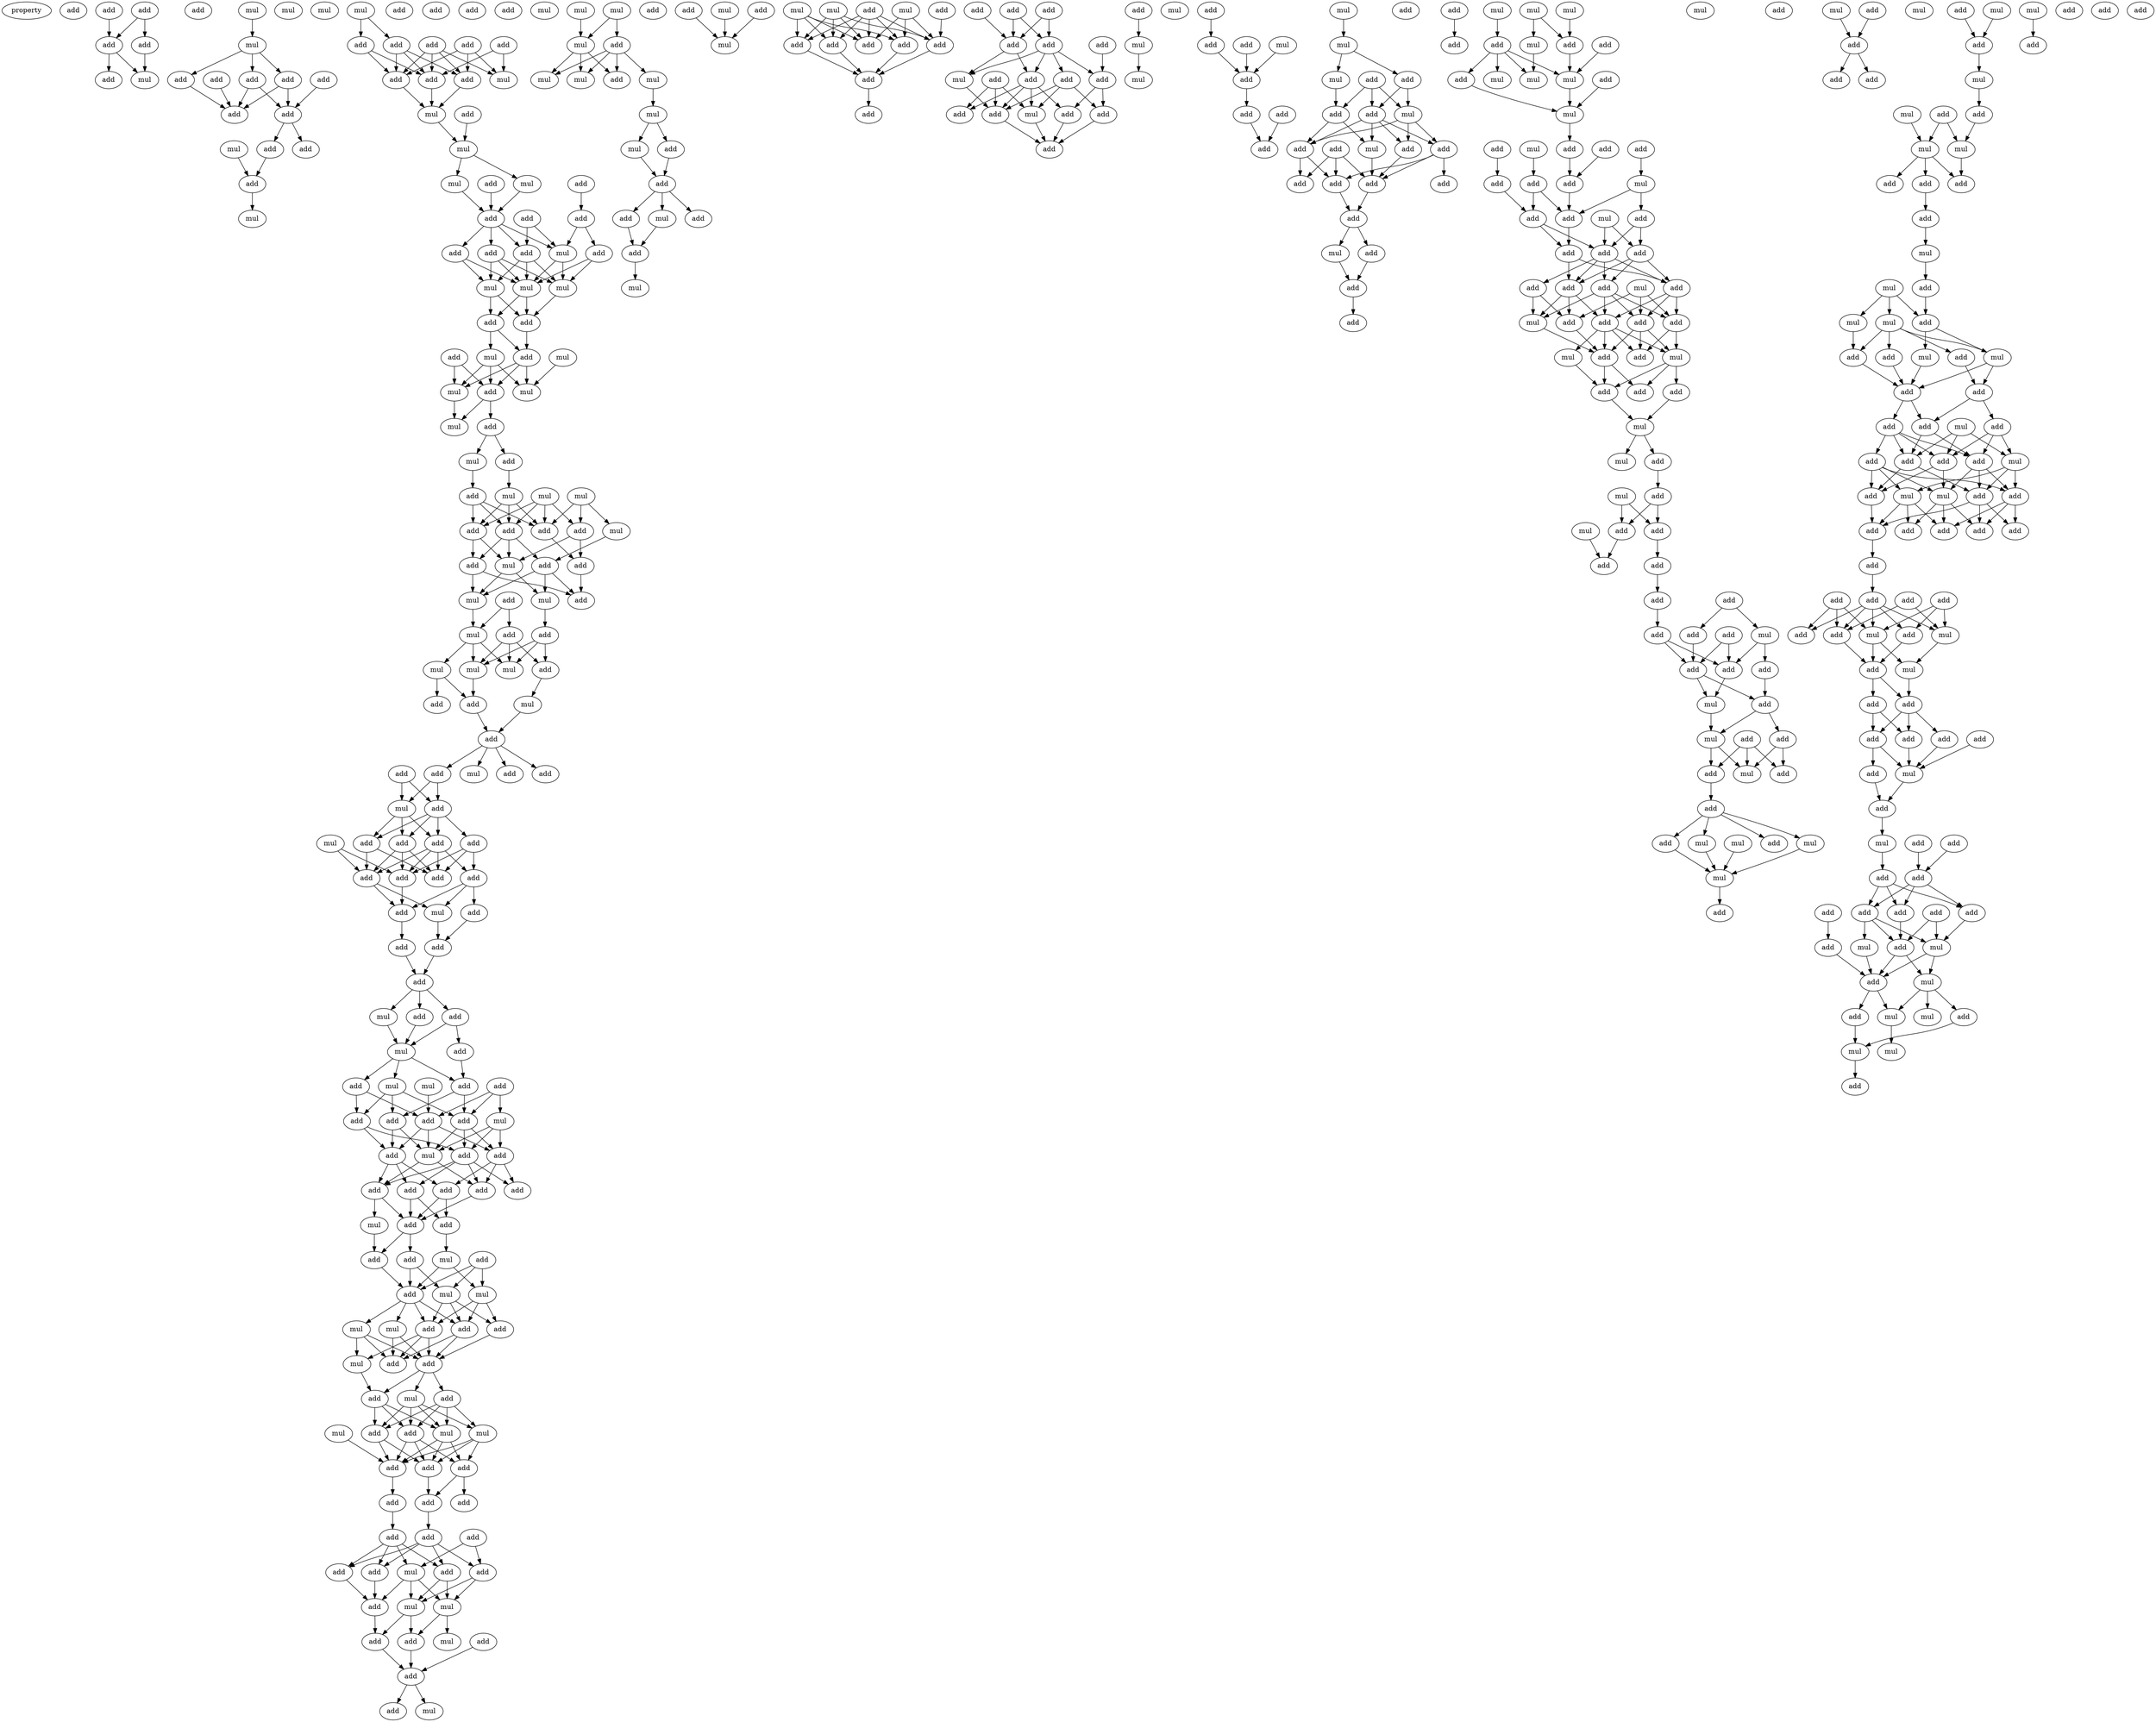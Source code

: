 digraph {
    node [fontcolor=black]
    property [mul=2,lf=1.9]
    0 [ label = add ];
    1 [ label = add ];
    2 [ label = add ];
    3 [ label = add ];
    4 [ label = add ];
    5 [ label = add ];
    6 [ label = mul ];
    7 [ label = add ];
    8 [ label = mul ];
    9 [ label = mul ];
    10 [ label = add ];
    11 [ label = add ];
    12 [ label = add ];
    13 [ label = add ];
    14 [ label = add ];
    15 [ label = add ];
    16 [ label = add ];
    17 [ label = mul ];
    18 [ label = mul ];
    19 [ label = add ];
    20 [ label = add ];
    21 [ label = add ];
    22 [ label = mul ];
    23 [ label = mul ];
    24 [ label = mul ];
    25 [ label = add ];
    26 [ label = add ];
    27 [ label = add ];
    28 [ label = add ];
    29 [ label = add ];
    30 [ label = add ];
    31 [ label = mul ];
    32 [ label = add ];
    33 [ label = add ];
    34 [ label = mul ];
    35 [ label = add ];
    36 [ label = mul ];
    37 [ label = add ];
    38 [ label = mul ];
    39 [ label = mul ];
    40 [ label = add ];
    41 [ label = add ];
    42 [ label = add ];
    43 [ label = add ];
    44 [ label = add ];
    45 [ label = add ];
    46 [ label = mul ];
    47 [ label = add ];
    48 [ label = add ];
    49 [ label = mul ];
    50 [ label = mul ];
    51 [ label = mul ];
    52 [ label = add ];
    53 [ label = add ];
    54 [ label = add ];
    55 [ label = mul ];
    56 [ label = mul ];
    57 [ label = add ];
    58 [ label = mul ];
    59 [ label = add ];
    60 [ label = mul ];
    61 [ label = mul ];
    62 [ label = add ];
    63 [ label = mul ];
    64 [ label = add ];
    65 [ label = mul ];
    66 [ label = add ];
    67 [ label = mul ];
    68 [ label = mul ];
    69 [ label = add ];
    70 [ label = add ];
    71 [ label = add ];
    72 [ label = add ];
    73 [ label = mul ];
    74 [ label = add ];
    75 [ label = add ];
    76 [ label = add ];
    77 [ label = mul ];
    78 [ label = mul ];
    79 [ label = add ];
    80 [ label = mul ];
    81 [ label = add ];
    82 [ label = add ];
    83 [ label = add ];
    84 [ label = mul ];
    85 [ label = add ];
    86 [ label = mul ];
    87 [ label = mul ];
    88 [ label = mul ];
    89 [ label = mul ];
    90 [ label = add ];
    91 [ label = add ];
    92 [ label = add ];
    93 [ label = add ];
    94 [ label = add ];
    95 [ label = add ];
    96 [ label = add ];
    97 [ label = mul ];
    98 [ label = mul ];
    99 [ label = add ];
    100 [ label = add ];
    101 [ label = add ];
    102 [ label = mul ];
    103 [ label = add ];
    104 [ label = add ];
    105 [ label = add ];
    106 [ label = add ];
    107 [ label = add ];
    108 [ label = add ];
    109 [ label = add ];
    110 [ label = add ];
    111 [ label = add ];
    112 [ label = mul ];
    113 [ label = add ];
    114 [ label = add ];
    115 [ label = add ];
    116 [ label = add ];
    117 [ label = mul ];
    118 [ label = add ];
    119 [ label = add ];
    120 [ label = mul ];
    121 [ label = add ];
    122 [ label = mul ];
    123 [ label = add ];
    124 [ label = mul ];
    125 [ label = add ];
    126 [ label = add ];
    127 [ label = add ];
    128 [ label = mul ];
    129 [ label = add ];
    130 [ label = add ];
    131 [ label = add ];
    132 [ label = add ];
    133 [ label = add ];
    134 [ label = mul ];
    135 [ label = add ];
    136 [ label = add ];
    137 [ label = add ];
    138 [ label = add ];
    139 [ label = add ];
    140 [ label = add ];
    141 [ label = add ];
    142 [ label = mul ];
    143 [ label = add ];
    144 [ label = mul ];
    145 [ label = add ];
    146 [ label = add ];
    147 [ label = add ];
    148 [ label = mul ];
    149 [ label = mul ];
    150 [ label = add ];
    151 [ label = add ];
    152 [ label = mul ];
    153 [ label = mul ];
    154 [ label = add ];
    155 [ label = add ];
    156 [ label = add ];
    157 [ label = add ];
    158 [ label = mul ];
    159 [ label = add ];
    160 [ label = add ];
    161 [ label = mul ];
    162 [ label = add ];
    163 [ label = mul ];
    164 [ label = mul ];
    165 [ label = mul ];
    166 [ label = add ];
    167 [ label = add ];
    168 [ label = add ];
    169 [ label = add ];
    170 [ label = add ];
    171 [ label = add ];
    172 [ label = add ];
    173 [ label = add ];
    174 [ label = add ];
    175 [ label = add ];
    176 [ label = add ];
    177 [ label = add ];
    178 [ label = mul ];
    179 [ label = add ];
    180 [ label = add ];
    181 [ label = add ];
    182 [ label = mul ];
    183 [ label = mul ];
    184 [ label = add ];
    185 [ label = add ];
    186 [ label = mul ];
    187 [ label = add ];
    188 [ label = add ];
    189 [ label = add ];
    190 [ label = add ];
    191 [ label = add ];
    192 [ label = mul ];
    193 [ label = mul ];
    194 [ label = mul ];
    195 [ label = mul ];
    196 [ label = mul ];
    197 [ label = add ];
    198 [ label = mul ];
    199 [ label = mul ];
    200 [ label = add ];
    201 [ label = mul ];
    202 [ label = mul ];
    203 [ label = mul ];
    204 [ label = add ];
    205 [ label = add ];
    206 [ label = mul ];
    207 [ label = add ];
    208 [ label = add ];
    209 [ label = add ];
    210 [ label = add ];
    211 [ label = mul ];
    212 [ label = add ];
    213 [ label = mul ];
    214 [ label = add ];
    215 [ label = mul ];
    216 [ label = add ];
    217 [ label = add ];
    218 [ label = mul ];
    219 [ label = mul ];
    220 [ label = mul ];
    221 [ label = add ];
    222 [ label = add ];
    223 [ label = add ];
    224 [ label = add ];
    225 [ label = add ];
    226 [ label = add ];
    227 [ label = add ];
    228 [ label = add ];
    229 [ label = add ];
    230 [ label = add ];
    231 [ label = add ];
    232 [ label = add ];
    233 [ label = add ];
    234 [ label = add ];
    235 [ label = add ];
    236 [ label = add ];
    237 [ label = mul ];
    238 [ label = add ];
    239 [ label = add ];
    240 [ label = add ];
    241 [ label = add ];
    242 [ label = add ];
    243 [ label = mul ];
    244 [ label = add ];
    245 [ label = add ];
    246 [ label = mul ];
    247 [ label = add ];
    248 [ label = mul ];
    249 [ label = add ];
    250 [ label = mul ];
    251 [ label = add ];
    252 [ label = mul ];
    253 [ label = add ];
    254 [ label = add ];
    255 [ label = add ];
    256 [ label = mul ];
    257 [ label = add ];
    258 [ label = add ];
    259 [ label = mul ];
    260 [ label = add ];
    261 [ label = add ];
    262 [ label = mul ];
    263 [ label = add ];
    264 [ label = add ];
    265 [ label = mul ];
    266 [ label = add ];
    267 [ label = mul ];
    268 [ label = add ];
    269 [ label = add ];
    270 [ label = add ];
    271 [ label = add ];
    272 [ label = add ];
    273 [ label = add ];
    274 [ label = add ];
    275 [ label = add ];
    276 [ label = mul ];
    277 [ label = add ];
    278 [ label = add ];
    279 [ label = add ];
    280 [ label = add ];
    281 [ label = add ];
    282 [ label = mul ];
    283 [ label = mul ];
    284 [ label = mul ];
    285 [ label = mul ];
    286 [ label = add ];
    287 [ label = add ];
    288 [ label = add ];
    289 [ label = mul ];
    290 [ label = mul ];
    291 [ label = mul ];
    292 [ label = add ];
    293 [ label = mul ];
    294 [ label = add ];
    295 [ label = mul ];
    296 [ label = mul ];
    297 [ label = add ];
    298 [ label = add ];
    299 [ label = add ];
    300 [ label = add ];
    301 [ label = add ];
    302 [ label = add ];
    303 [ label = add ];
    304 [ label = mul ];
    305 [ label = add ];
    306 [ label = add ];
    307 [ label = mul ];
    308 [ label = add ];
    309 [ label = add ];
    310 [ label = add ];
    311 [ label = add ];
    312 [ label = add ];
    313 [ label = add ];
    314 [ label = add ];
    315 [ label = add ];
    316 [ label = mul ];
    317 [ label = mul ];
    318 [ label = add ];
    319 [ label = add ];
    320 [ label = add ];
    321 [ label = add ];
    322 [ label = mul ];
    323 [ label = add ];
    324 [ label = add ];
    325 [ label = mul ];
    326 [ label = add ];
    327 [ label = add ];
    328 [ label = add ];
    329 [ label = mul ];
    330 [ label = add ];
    331 [ label = mul ];
    332 [ label = add ];
    333 [ label = mul ];
    334 [ label = add ];
    335 [ label = add ];
    336 [ label = add ];
    337 [ label = mul ];
    338 [ label = add ];
    339 [ label = add ];
    340 [ label = add ];
    341 [ label = add ];
    342 [ label = add ];
    343 [ label = add ];
    344 [ label = mul ];
    345 [ label = add ];
    346 [ label = add ];
    347 [ label = add ];
    348 [ label = add ];
    349 [ label = mul ];
    350 [ label = add ];
    351 [ label = mul ];
    352 [ label = add ];
    353 [ label = add ];
    354 [ label = add ];
    355 [ label = mul ];
    356 [ label = add ];
    357 [ label = add ];
    358 [ label = mul ];
    359 [ label = mul ];
    360 [ label = add ];
    361 [ label = add ];
    362 [ label = mul ];
    363 [ label = mul ];
    364 [ label = add ];
    365 [ label = mul ];
    366 [ label = add ];
    367 [ label = mul ];
    368 [ label = add ];
    369 [ label = add ];
    370 [ label = add ];
    371 [ label = mul ];
    372 [ label = add ];
    373 [ label = add ];
    374 [ label = mul ];
    375 [ label = mul ];
    376 [ label = add ];
    377 [ label = add ];
    378 [ label = mul ];
    379 [ label = mul ];
    380 [ label = add ];
    381 [ label = add ];
    382 [ label = add ];
    383 [ label = mul ];
    384 [ label = add ];
    385 [ label = mul ];
    386 [ label = add ];
    387 [ label = add ];
    388 [ label = mul ];
    389 [ label = add ];
    390 [ label = add ];
    391 [ label = mul ];
    392 [ label = mul ];
    393 [ label = mul ];
    394 [ label = add ];
    395 [ label = mul ];
    396 [ label = add ];
    397 [ label = add ];
    398 [ label = add ];
    399 [ label = add ];
    400 [ label = add ];
    401 [ label = add ];
    402 [ label = add ];
    403 [ label = add ];
    404 [ label = mul ];
    405 [ label = add ];
    406 [ label = add ];
    407 [ label = mul ];
    408 [ label = add ];
    409 [ label = add ];
    410 [ label = mul ];
    411 [ label = add ];
    412 [ label = add ];
    413 [ label = add ];
    414 [ label = mul ];
    415 [ label = add ];
    416 [ label = add ];
    417 [ label = add ];
    418 [ label = add ];
    419 [ label = add ];
    420 [ label = add ];
    421 [ label = add ];
    422 [ label = add ];
    423 [ label = add ];
    424 [ label = add ];
    425 [ label = add ];
    426 [ label = mul ];
    427 [ label = add ];
    428 [ label = mul ];
    429 [ label = add ];
    430 [ label = add ];
    431 [ label = mul ];
    432 [ label = add ];
    433 [ label = add ];
    434 [ label = add ];
    435 [ label = add ];
    436 [ label = add ];
    437 [ label = add ];
    438 [ label = mul ];
    439 [ label = add ];
    440 [ label = add ];
    441 [ label = add ];
    442 [ label = mul ];
    443 [ label = add ];
    444 [ label = add ];
    445 [ label = add ];
    446 [ label = add ];
    447 [ label = add ];
    448 [ label = add ];
    449 [ label = add ];
    450 [ label = add ];
    451 [ label = mul ];
    452 [ label = add ];
    453 [ label = mul ];
    454 [ label = add ];
    455 [ label = mul ];
    456 [ label = add ];
    457 [ label = add ];
    458 [ label = mul ];
    459 [ label = add ];
    460 [ label = mul ];
    461 [ label = mul ];
    462 [ label = mul ];
    463 [ label = add ];
    464 [ label = add ];
    1 -> 4 [ name = 0 ];
    1 -> 5 [ name = 1 ];
    3 -> 4 [ name = 2 ];
    4 -> 6 [ name = 3 ];
    4 -> 7 [ name = 4 ];
    5 -> 6 [ name = 5 ];
    8 -> 9 [ name = 6 ];
    9 -> 10 [ name = 7 ];
    9 -> 11 [ name = 8 ];
    9 -> 14 [ name = 9 ];
    10 -> 16 [ name = 10 ];
    11 -> 15 [ name = 11 ];
    11 -> 16 [ name = 12 ];
    12 -> 15 [ name = 13 ];
    13 -> 16 [ name = 14 ];
    14 -> 15 [ name = 15 ];
    14 -> 16 [ name = 16 ];
    15 -> 19 [ name = 17 ];
    15 -> 20 [ name = 18 ];
    17 -> 21 [ name = 19 ];
    19 -> 21 [ name = 20 ];
    21 -> 22 [ name = 21 ];
    24 -> 27 [ name = 22 ];
    24 -> 29 [ name = 23 ];
    25 -> 31 [ name = 24 ];
    25 -> 32 [ name = 25 ];
    26 -> 30 [ name = 26 ];
    26 -> 31 [ name = 27 ];
    26 -> 32 [ name = 28 ];
    26 -> 33 [ name = 29 ];
    27 -> 30 [ name = 30 ];
    27 -> 32 [ name = 31 ];
    28 -> 30 [ name = 32 ];
    28 -> 31 [ name = 33 ];
    28 -> 33 [ name = 34 ];
    29 -> 30 [ name = 35 ];
    29 -> 32 [ name = 36 ];
    29 -> 33 [ name = 37 ];
    30 -> 34 [ name = 38 ];
    32 -> 34 [ name = 39 ];
    33 -> 34 [ name = 40 ];
    34 -> 36 [ name = 41 ];
    35 -> 36 [ name = 42 ];
    36 -> 38 [ name = 43 ];
    36 -> 39 [ name = 44 ];
    37 -> 43 [ name = 45 ];
    38 -> 43 [ name = 46 ];
    39 -> 43 [ name = 47 ];
    40 -> 42 [ name = 48 ];
    41 -> 46 [ name = 49 ];
    41 -> 47 [ name = 50 ];
    42 -> 45 [ name = 51 ];
    42 -> 46 [ name = 52 ];
    43 -> 44 [ name = 53 ];
    43 -> 46 [ name = 54 ];
    43 -> 47 [ name = 55 ];
    43 -> 48 [ name = 56 ];
    44 -> 49 [ name = 57 ];
    44 -> 50 [ name = 58 ];
    44 -> 51 [ name = 59 ];
    45 -> 50 [ name = 60 ];
    45 -> 51 [ name = 61 ];
    46 -> 50 [ name = 62 ];
    46 -> 51 [ name = 63 ];
    47 -> 49 [ name = 64 ];
    47 -> 50 [ name = 65 ];
    47 -> 51 [ name = 66 ];
    48 -> 49 [ name = 67 ];
    48 -> 51 [ name = 68 ];
    49 -> 52 [ name = 69 ];
    49 -> 53 [ name = 70 ];
    50 -> 52 [ name = 71 ];
    51 -> 52 [ name = 72 ];
    51 -> 53 [ name = 73 ];
    52 -> 57 [ name = 74 ];
    53 -> 55 [ name = 75 ];
    53 -> 57 [ name = 76 ];
    54 -> 58 [ name = 77 ];
    54 -> 59 [ name = 78 ];
    55 -> 58 [ name = 79 ];
    55 -> 59 [ name = 80 ];
    55 -> 60 [ name = 81 ];
    56 -> 60 [ name = 82 ];
    57 -> 58 [ name = 83 ];
    57 -> 59 [ name = 84 ];
    57 -> 60 [ name = 85 ];
    58 -> 61 [ name = 86 ];
    59 -> 61 [ name = 87 ];
    59 -> 62 [ name = 88 ];
    62 -> 63 [ name = 89 ];
    62 -> 64 [ name = 90 ];
    63 -> 66 [ name = 91 ];
    64 -> 67 [ name = 92 ];
    65 -> 69 [ name = 93 ];
    65 -> 70 [ name = 94 ];
    65 -> 73 [ name = 95 ];
    66 -> 70 [ name = 96 ];
    66 -> 71 [ name = 97 ];
    66 -> 72 [ name = 98 ];
    67 -> 70 [ name = 99 ];
    67 -> 71 [ name = 100 ];
    67 -> 72 [ name = 101 ];
    68 -> 69 [ name = 102 ];
    68 -> 70 [ name = 103 ];
    68 -> 71 [ name = 104 ];
    68 -> 72 [ name = 105 ];
    69 -> 76 [ name = 106 ];
    69 -> 77 [ name = 107 ];
    70 -> 76 [ name = 108 ];
    71 -> 74 [ name = 109 ];
    71 -> 77 [ name = 110 ];
    72 -> 74 [ name = 111 ];
    72 -> 75 [ name = 112 ];
    72 -> 77 [ name = 113 ];
    73 -> 75 [ name = 114 ];
    74 -> 80 [ name = 115 ];
    74 -> 81 [ name = 116 ];
    75 -> 78 [ name = 117 ];
    75 -> 80 [ name = 118 ];
    75 -> 81 [ name = 119 ];
    76 -> 81 [ name = 120 ];
    77 -> 78 [ name = 121 ];
    77 -> 80 [ name = 122 ];
    78 -> 82 [ name = 123 ];
    79 -> 83 [ name = 124 ];
    79 -> 84 [ name = 125 ];
    80 -> 84 [ name = 126 ];
    82 -> 85 [ name = 127 ];
    82 -> 86 [ name = 128 ];
    82 -> 87 [ name = 129 ];
    83 -> 85 [ name = 130 ];
    83 -> 86 [ name = 131 ];
    83 -> 87 [ name = 132 ];
    84 -> 86 [ name = 133 ];
    84 -> 87 [ name = 134 ];
    84 -> 88 [ name = 135 ];
    85 -> 89 [ name = 136 ];
    86 -> 91 [ name = 137 ];
    88 -> 90 [ name = 138 ];
    88 -> 91 [ name = 139 ];
    89 -> 92 [ name = 140 ];
    91 -> 92 [ name = 141 ];
    92 -> 93 [ name = 142 ];
    92 -> 94 [ name = 143 ];
    92 -> 96 [ name = 144 ];
    92 -> 97 [ name = 145 ];
    94 -> 98 [ name = 146 ];
    94 -> 99 [ name = 147 ];
    95 -> 98 [ name = 148 ];
    95 -> 99 [ name = 149 ];
    98 -> 100 [ name = 150 ];
    98 -> 101 [ name = 151 ];
    98 -> 104 [ name = 152 ];
    99 -> 100 [ name = 153 ];
    99 -> 101 [ name = 154 ];
    99 -> 103 [ name = 155 ];
    99 -> 104 [ name = 156 ];
    100 -> 105 [ name = 157 ];
    100 -> 106 [ name = 158 ];
    100 -> 107 [ name = 159 ];
    101 -> 105 [ name = 160 ];
    101 -> 106 [ name = 161 ];
    101 -> 107 [ name = 162 ];
    101 -> 108 [ name = 163 ];
    102 -> 105 [ name = 164 ];
    102 -> 107 [ name = 165 ];
    103 -> 106 [ name = 166 ];
    103 -> 107 [ name = 167 ];
    103 -> 108 [ name = 168 ];
    104 -> 105 [ name = 169 ];
    104 -> 106 [ name = 170 ];
    105 -> 109 [ name = 171 ];
    105 -> 112 [ name = 172 ];
    107 -> 109 [ name = 173 ];
    108 -> 109 [ name = 174 ];
    108 -> 110 [ name = 175 ];
    108 -> 112 [ name = 176 ];
    109 -> 113 [ name = 177 ];
    110 -> 114 [ name = 178 ];
    112 -> 114 [ name = 179 ];
    113 -> 115 [ name = 180 ];
    114 -> 115 [ name = 181 ];
    115 -> 117 [ name = 182 ];
    115 -> 118 [ name = 183 ];
    115 -> 119 [ name = 184 ];
    117 -> 120 [ name = 185 ];
    118 -> 120 [ name = 186 ];
    118 -> 121 [ name = 187 ];
    119 -> 120 [ name = 188 ];
    120 -> 122 [ name = 189 ];
    120 -> 125 [ name = 190 ];
    120 -> 126 [ name = 191 ];
    121 -> 125 [ name = 192 ];
    122 -> 129 [ name = 193 ];
    122 -> 130 [ name = 194 ];
    122 -> 131 [ name = 195 ];
    123 -> 127 [ name = 196 ];
    123 -> 128 [ name = 197 ];
    123 -> 129 [ name = 198 ];
    124 -> 127 [ name = 199 ];
    125 -> 129 [ name = 200 ];
    125 -> 131 [ name = 201 ];
    126 -> 127 [ name = 202 ];
    126 -> 130 [ name = 203 ];
    127 -> 132 [ name = 204 ];
    127 -> 133 [ name = 205 ];
    127 -> 134 [ name = 206 ];
    128 -> 132 [ name = 207 ];
    128 -> 134 [ name = 208 ];
    128 -> 135 [ name = 209 ];
    129 -> 132 [ name = 210 ];
    129 -> 134 [ name = 211 ];
    129 -> 135 [ name = 212 ];
    130 -> 133 [ name = 213 ];
    130 -> 135 [ name = 214 ];
    131 -> 133 [ name = 215 ];
    131 -> 134 [ name = 216 ];
    132 -> 136 [ name = 217 ];
    132 -> 137 [ name = 218 ];
    132 -> 138 [ name = 219 ];
    133 -> 137 [ name = 220 ];
    133 -> 139 [ name = 221 ];
    133 -> 140 [ name = 222 ];
    134 -> 136 [ name = 223 ];
    134 -> 140 [ name = 224 ];
    135 -> 136 [ name = 225 ];
    135 -> 138 [ name = 226 ];
    135 -> 139 [ name = 227 ];
    135 -> 140 [ name = 228 ];
    136 -> 143 [ name = 229 ];
    137 -> 141 [ name = 230 ];
    137 -> 143 [ name = 231 ];
    139 -> 141 [ name = 232 ];
    139 -> 143 [ name = 233 ];
    140 -> 142 [ name = 234 ];
    140 -> 143 [ name = 235 ];
    141 -> 144 [ name = 236 ];
    142 -> 146 [ name = 237 ];
    143 -> 146 [ name = 238 ];
    143 -> 147 [ name = 239 ];
    144 -> 148 [ name = 240 ];
    144 -> 150 [ name = 241 ];
    145 -> 148 [ name = 242 ];
    145 -> 149 [ name = 243 ];
    145 -> 150 [ name = 244 ];
    146 -> 150 [ name = 245 ];
    147 -> 149 [ name = 246 ];
    147 -> 150 [ name = 247 ];
    148 -> 151 [ name = 248 ];
    148 -> 154 [ name = 249 ];
    148 -> 155 [ name = 250 ];
    149 -> 151 [ name = 251 ];
    149 -> 154 [ name = 252 ];
    149 -> 155 [ name = 253 ];
    150 -> 151 [ name = 254 ];
    150 -> 152 [ name = 255 ];
    150 -> 153 [ name = 256 ];
    150 -> 154 [ name = 257 ];
    151 -> 156 [ name = 258 ];
    151 -> 157 [ name = 259 ];
    151 -> 158 [ name = 260 ];
    152 -> 156 [ name = 261 ];
    152 -> 157 [ name = 262 ];
    152 -> 158 [ name = 263 ];
    153 -> 156 [ name = 264 ];
    153 -> 157 [ name = 265 ];
    154 -> 156 [ name = 266 ];
    154 -> 157 [ name = 267 ];
    155 -> 156 [ name = 268 ];
    156 -> 159 [ name = 269 ];
    156 -> 160 [ name = 270 ];
    156 -> 161 [ name = 271 ];
    158 -> 159 [ name = 272 ];
    159 -> 162 [ name = 273 ];
    159 -> 163 [ name = 274 ];
    159 -> 166 [ name = 275 ];
    160 -> 162 [ name = 276 ];
    160 -> 163 [ name = 277 ];
    160 -> 164 [ name = 278 ];
    160 -> 166 [ name = 279 ];
    161 -> 162 [ name = 280 ];
    161 -> 163 [ name = 281 ];
    161 -> 164 [ name = 282 ];
    161 -> 166 [ name = 283 ];
    162 -> 168 [ name = 284 ];
    162 -> 169 [ name = 285 ];
    163 -> 167 [ name = 286 ];
    163 -> 168 [ name = 287 ];
    163 -> 169 [ name = 288 ];
    164 -> 167 [ name = 289 ];
    164 -> 168 [ name = 290 ];
    164 -> 169 [ name = 291 ];
    165 -> 169 [ name = 292 ];
    166 -> 167 [ name = 293 ];
    166 -> 168 [ name = 294 ];
    166 -> 169 [ name = 295 ];
    167 -> 170 [ name = 296 ];
    167 -> 171 [ name = 297 ];
    168 -> 171 [ name = 298 ];
    169 -> 172 [ name = 299 ];
    171 -> 175 [ name = 300 ];
    172 -> 173 [ name = 301 ];
    173 -> 177 [ name = 302 ];
    173 -> 178 [ name = 303 ];
    173 -> 179 [ name = 304 ];
    173 -> 180 [ name = 305 ];
    174 -> 176 [ name = 306 ];
    174 -> 178 [ name = 307 ];
    175 -> 176 [ name = 308 ];
    175 -> 177 [ name = 309 ];
    175 -> 179 [ name = 310 ];
    175 -> 180 [ name = 311 ];
    176 -> 182 [ name = 312 ];
    176 -> 183 [ name = 313 ];
    177 -> 181 [ name = 314 ];
    178 -> 181 [ name = 315 ];
    178 -> 182 [ name = 316 ];
    178 -> 183 [ name = 317 ];
    179 -> 182 [ name = 318 ];
    179 -> 183 [ name = 319 ];
    180 -> 181 [ name = 320 ];
    181 -> 188 [ name = 321 ];
    182 -> 186 [ name = 322 ];
    182 -> 187 [ name = 323 ];
    183 -> 187 [ name = 324 ];
    183 -> 188 [ name = 325 ];
    184 -> 189 [ name = 326 ];
    187 -> 189 [ name = 327 ];
    188 -> 189 [ name = 328 ];
    189 -> 190 [ name = 329 ];
    189 -> 192 [ name = 330 ];
    194 -> 196 [ name = 331 ];
    194 -> 197 [ name = 332 ];
    195 -> 196 [ name = 333 ];
    196 -> 198 [ name = 334 ];
    196 -> 199 [ name = 335 ];
    196 -> 200 [ name = 336 ];
    197 -> 198 [ name = 337 ];
    197 -> 199 [ name = 338 ];
    197 -> 200 [ name = 339 ];
    197 -> 201 [ name = 340 ];
    201 -> 202 [ name = 341 ];
    202 -> 203 [ name = 342 ];
    202 -> 204 [ name = 343 ];
    203 -> 205 [ name = 344 ];
    204 -> 205 [ name = 345 ];
    205 -> 206 [ name = 346 ];
    205 -> 207 [ name = 347 ];
    205 -> 208 [ name = 348 ];
    206 -> 210 [ name = 349 ];
    208 -> 210 [ name = 350 ];
    210 -> 211 [ name = 351 ];
    212 -> 215 [ name = 352 ];
    213 -> 215 [ name = 353 ];
    214 -> 215 [ name = 354 ];
    216 -> 221 [ name = 355 ];
    216 -> 222 [ name = 356 ];
    216 -> 223 [ name = 357 ];
    216 -> 224 [ name = 358 ];
    216 -> 225 [ name = 359 ];
    217 -> 221 [ name = 360 ];
    218 -> 221 [ name = 361 ];
    218 -> 222 [ name = 362 ];
    218 -> 224 [ name = 363 ];
    219 -> 221 [ name = 364 ];
    219 -> 223 [ name = 365 ];
    219 -> 224 [ name = 366 ];
    219 -> 225 [ name = 367 ];
    220 -> 222 [ name = 368 ];
    220 -> 223 [ name = 369 ];
    220 -> 224 [ name = 370 ];
    220 -> 225 [ name = 371 ];
    221 -> 226 [ name = 372 ];
    222 -> 226 [ name = 373 ];
    223 -> 226 [ name = 374 ];
    225 -> 226 [ name = 375 ];
    226 -> 229 [ name = 376 ];
    227 -> 231 [ name = 377 ];
    228 -> 231 [ name = 378 ];
    228 -> 232 [ name = 379 ];
    230 -> 231 [ name = 380 ];
    230 -> 232 [ name = 381 ];
    231 -> 236 [ name = 382 ];
    231 -> 237 [ name = 383 ];
    232 -> 235 [ name = 384 ];
    232 -> 236 [ name = 385 ];
    232 -> 237 [ name = 386 ];
    232 -> 238 [ name = 387 ];
    233 -> 235 [ name = 388 ];
    234 -> 240 [ name = 389 ];
    234 -> 241 [ name = 390 ];
    234 -> 243 [ name = 391 ];
    235 -> 239 [ name = 392 ];
    235 -> 242 [ name = 393 ];
    236 -> 239 [ name = 394 ];
    236 -> 240 [ name = 395 ];
    236 -> 241 [ name = 396 ];
    236 -> 243 [ name = 397 ];
    237 -> 241 [ name = 398 ];
    238 -> 241 [ name = 399 ];
    238 -> 242 [ name = 400 ];
    238 -> 243 [ name = 401 ];
    239 -> 244 [ name = 402 ];
    241 -> 244 [ name = 403 ];
    242 -> 244 [ name = 404 ];
    243 -> 244 [ name = 405 ];
    245 -> 248 [ name = 406 ];
    247 -> 251 [ name = 407 ];
    248 -> 252 [ name = 408 ];
    249 -> 253 [ name = 409 ];
    250 -> 253 [ name = 410 ];
    251 -> 253 [ name = 411 ];
    253 -> 254 [ name = 412 ];
    254 -> 258 [ name = 413 ];
    255 -> 258 [ name = 414 ];
    256 -> 259 [ name = 415 ];
    259 -> 260 [ name = 416 ];
    259 -> 262 [ name = 417 ];
    260 -> 264 [ name = 418 ];
    260 -> 265 [ name = 419 ];
    261 -> 263 [ name = 420 ];
    261 -> 264 [ name = 421 ];
    261 -> 265 [ name = 422 ];
    262 -> 263 [ name = 423 ];
    263 -> 267 [ name = 424 ];
    263 -> 270 [ name = 425 ];
    264 -> 267 [ name = 426 ];
    264 -> 268 [ name = 427 ];
    264 -> 269 [ name = 428 ];
    264 -> 270 [ name = 429 ];
    265 -> 268 [ name = 430 ];
    265 -> 269 [ name = 431 ];
    265 -> 270 [ name = 432 ];
    266 -> 271 [ name = 433 ];
    266 -> 272 [ name = 434 ];
    266 -> 274 [ name = 435 ];
    267 -> 271 [ name = 436 ];
    268 -> 271 [ name = 437 ];
    269 -> 271 [ name = 438 ];
    269 -> 272 [ name = 439 ];
    269 -> 273 [ name = 440 ];
    270 -> 272 [ name = 441 ];
    270 -> 274 [ name = 442 ];
    271 -> 275 [ name = 443 ];
    272 -> 275 [ name = 444 ];
    275 -> 276 [ name = 445 ];
    275 -> 277 [ name = 446 ];
    276 -> 279 [ name = 447 ];
    277 -> 279 [ name = 448 ];
    278 -> 280 [ name = 449 ];
    279 -> 281 [ name = 450 ];
    282 -> 286 [ name = 451 ];
    283 -> 287 [ name = 452 ];
    284 -> 286 [ name = 453 ];
    284 -> 289 [ name = 454 ];
    286 -> 290 [ name = 455 ];
    287 -> 290 [ name = 456 ];
    287 -> 291 [ name = 457 ];
    287 -> 293 [ name = 458 ];
    287 -> 294 [ name = 459 ];
    288 -> 290 [ name = 460 ];
    289 -> 293 [ name = 461 ];
    290 -> 295 [ name = 462 ];
    292 -> 295 [ name = 463 ];
    294 -> 295 [ name = 464 ];
    295 -> 297 [ name = 465 ];
    296 -> 301 [ name = 466 ];
    297 -> 302 [ name = 467 ];
    298 -> 304 [ name = 468 ];
    299 -> 302 [ name = 469 ];
    300 -> 303 [ name = 470 ];
    301 -> 305 [ name = 471 ];
    301 -> 308 [ name = 472 ];
    302 -> 308 [ name = 473 ];
    303 -> 305 [ name = 474 ];
    304 -> 306 [ name = 475 ];
    304 -> 308 [ name = 476 ];
    305 -> 309 [ name = 477 ];
    305 -> 311 [ name = 478 ];
    306 -> 310 [ name = 479 ];
    306 -> 311 [ name = 480 ];
    307 -> 310 [ name = 481 ];
    307 -> 311 [ name = 482 ];
    308 -> 309 [ name = 483 ];
    309 -> 312 [ name = 484 ];
    309 -> 315 [ name = 485 ];
    310 -> 312 [ name = 486 ];
    310 -> 313 [ name = 487 ];
    310 -> 315 [ name = 488 ];
    311 -> 312 [ name = 489 ];
    311 -> 313 [ name = 490 ];
    311 -> 314 [ name = 491 ];
    311 -> 315 [ name = 492 ];
    312 -> 318 [ name = 493 ];
    312 -> 319 [ name = 494 ];
    312 -> 321 [ name = 495 ];
    313 -> 317 [ name = 496 ];
    313 -> 318 [ name = 497 ];
    313 -> 319 [ name = 498 ];
    313 -> 321 [ name = 499 ];
    314 -> 317 [ name = 500 ];
    314 -> 320 [ name = 501 ];
    315 -> 317 [ name = 502 ];
    315 -> 318 [ name = 503 ];
    315 -> 320 [ name = 504 ];
    316 -> 319 [ name = 505 ];
    316 -> 320 [ name = 506 ];
    316 -> 321 [ name = 507 ];
    317 -> 323 [ name = 508 ];
    318 -> 322 [ name = 509 ];
    318 -> 323 [ name = 510 ];
    318 -> 324 [ name = 511 ];
    318 -> 325 [ name = 512 ];
    319 -> 322 [ name = 513 ];
    319 -> 323 [ name = 514 ];
    319 -> 324 [ name = 515 ];
    320 -> 323 [ name = 516 ];
    321 -> 322 [ name = 517 ];
    321 -> 324 [ name = 518 ];
    322 -> 326 [ name = 519 ];
    322 -> 327 [ name = 520 ];
    322 -> 328 [ name = 521 ];
    323 -> 326 [ name = 522 ];
    323 -> 328 [ name = 523 ];
    325 -> 326 [ name = 524 ];
    326 -> 329 [ name = 525 ];
    327 -> 329 [ name = 526 ];
    329 -> 331 [ name = 527 ];
    329 -> 332 [ name = 528 ];
    332 -> 334 [ name = 529 ];
    333 -> 335 [ name = 530 ];
    333 -> 336 [ name = 531 ];
    334 -> 335 [ name = 532 ];
    334 -> 336 [ name = 533 ];
    335 -> 339 [ name = 534 ];
    336 -> 338 [ name = 535 ];
    337 -> 338 [ name = 536 ];
    339 -> 341 [ name = 537 ];
    340 -> 342 [ name = 538 ];
    340 -> 344 [ name = 539 ];
    341 -> 345 [ name = 540 ];
    342 -> 348 [ name = 541 ];
    343 -> 347 [ name = 542 ];
    343 -> 348 [ name = 543 ];
    344 -> 346 [ name = 544 ];
    344 -> 347 [ name = 545 ];
    345 -> 347 [ name = 546 ];
    345 -> 348 [ name = 547 ];
    346 -> 350 [ name = 548 ];
    347 -> 349 [ name = 549 ];
    348 -> 349 [ name = 550 ];
    348 -> 350 [ name = 551 ];
    349 -> 351 [ name = 552 ];
    350 -> 351 [ name = 553 ];
    350 -> 352 [ name = 554 ];
    351 -> 355 [ name = 555 ];
    351 -> 356 [ name = 556 ];
    352 -> 354 [ name = 557 ];
    352 -> 355 [ name = 558 ];
    353 -> 354 [ name = 559 ];
    353 -> 355 [ name = 560 ];
    353 -> 356 [ name = 561 ];
    356 -> 357 [ name = 562 ];
    357 -> 359 [ name = 563 ];
    357 -> 360 [ name = 564 ];
    357 -> 361 [ name = 565 ];
    357 -> 362 [ name = 566 ];
    358 -> 363 [ name = 567 ];
    359 -> 363 [ name = 568 ];
    361 -> 363 [ name = 569 ];
    362 -> 363 [ name = 570 ];
    363 -> 364 [ name = 571 ];
    365 -> 368 [ name = 572 ];
    366 -> 368 [ name = 573 ];
    368 -> 370 [ name = 574 ];
    368 -> 372 [ name = 575 ];
    369 -> 373 [ name = 576 ];
    371 -> 373 [ name = 577 ];
    373 -> 374 [ name = 578 ];
    374 -> 376 [ name = 579 ];
    375 -> 378 [ name = 580 ];
    376 -> 379 [ name = 581 ];
    377 -> 378 [ name = 582 ];
    377 -> 379 [ name = 583 ];
    378 -> 380 [ name = 584 ];
    378 -> 381 [ name = 585 ];
    378 -> 382 [ name = 586 ];
    379 -> 382 [ name = 587 ];
    380 -> 384 [ name = 588 ];
    383 -> 387 [ name = 589 ];
    384 -> 385 [ name = 590 ];
    385 -> 389 [ name = 591 ];
    388 -> 390 [ name = 592 ];
    388 -> 391 [ name = 593 ];
    388 -> 392 [ name = 594 ];
    389 -> 390 [ name = 595 ];
    390 -> 393 [ name = 596 ];
    390 -> 395 [ name = 597 ];
    391 -> 396 [ name = 598 ];
    392 -> 394 [ name = 599 ];
    392 -> 395 [ name = 600 ];
    392 -> 396 [ name = 601 ];
    392 -> 397 [ name = 602 ];
    393 -> 398 [ name = 603 ];
    394 -> 399 [ name = 604 ];
    395 -> 398 [ name = 605 ];
    395 -> 399 [ name = 606 ];
    396 -> 398 [ name = 607 ];
    397 -> 398 [ name = 608 ];
    398 -> 402 [ name = 609 ];
    398 -> 403 [ name = 610 ];
    399 -> 401 [ name = 611 ];
    399 -> 402 [ name = 612 ];
    401 -> 405 [ name = 613 ];
    401 -> 407 [ name = 614 ];
    401 -> 409 [ name = 615 ];
    402 -> 405 [ name = 616 ];
    402 -> 406 [ name = 617 ];
    403 -> 405 [ name = 618 ];
    403 -> 406 [ name = 619 ];
    403 -> 408 [ name = 620 ];
    403 -> 409 [ name = 621 ];
    404 -> 406 [ name = 622 ];
    404 -> 407 [ name = 623 ];
    404 -> 409 [ name = 624 ];
    405 -> 410 [ name = 625 ];
    405 -> 412 [ name = 626 ];
    405 -> 413 [ name = 627 ];
    406 -> 411 [ name = 628 ];
    406 -> 412 [ name = 629 ];
    407 -> 412 [ name = 630 ];
    407 -> 413 [ name = 631 ];
    407 -> 414 [ name = 632 ];
    408 -> 410 [ name = 633 ];
    408 -> 411 [ name = 634 ];
    408 -> 413 [ name = 635 ];
    408 -> 414 [ name = 636 ];
    409 -> 410 [ name = 637 ];
    409 -> 411 [ name = 638 ];
    410 -> 415 [ name = 639 ];
    410 -> 416 [ name = 640 ];
    410 -> 417 [ name = 641 ];
    411 -> 419 [ name = 642 ];
    412 -> 415 [ name = 643 ];
    412 -> 418 [ name = 644 ];
    412 -> 419 [ name = 645 ];
    413 -> 415 [ name = 646 ];
    413 -> 416 [ name = 647 ];
    413 -> 418 [ name = 648 ];
    414 -> 416 [ name = 649 ];
    414 -> 417 [ name = 650 ];
    414 -> 419 [ name = 651 ];
    419 -> 420 [ name = 652 ];
    420 -> 422 [ name = 653 ];
    421 -> 425 [ name = 654 ];
    421 -> 427 [ name = 655 ];
    421 -> 428 [ name = 656 ];
    422 -> 425 [ name = 657 ];
    422 -> 426 [ name = 658 ];
    422 -> 427 [ name = 659 ];
    422 -> 428 [ name = 660 ];
    422 -> 429 [ name = 661 ];
    423 -> 426 [ name = 662 ];
    423 -> 428 [ name = 663 ];
    423 -> 429 [ name = 664 ];
    424 -> 426 [ name = 665 ];
    424 -> 427 [ name = 666 ];
    426 -> 431 [ name = 667 ];
    427 -> 430 [ name = 668 ];
    428 -> 430 [ name = 669 ];
    428 -> 431 [ name = 670 ];
    429 -> 430 [ name = 671 ];
    430 -> 432 [ name = 672 ];
    430 -> 433 [ name = 673 ];
    431 -> 433 [ name = 674 ];
    432 -> 434 [ name = 675 ];
    432 -> 435 [ name = 676 ];
    433 -> 434 [ name = 677 ];
    433 -> 435 [ name = 678 ];
    433 -> 436 [ name = 679 ];
    434 -> 438 [ name = 680 ];
    434 -> 439 [ name = 681 ];
    435 -> 438 [ name = 682 ];
    436 -> 438 [ name = 683 ];
    437 -> 438 [ name = 684 ];
    438 -> 440 [ name = 685 ];
    439 -> 440 [ name = 686 ];
    440 -> 442 [ name = 687 ];
    441 -> 445 [ name = 688 ];
    442 -> 444 [ name = 689 ];
    443 -> 445 [ name = 690 ];
    444 -> 446 [ name = 691 ];
    444 -> 447 [ name = 692 ];
    444 -> 448 [ name = 693 ];
    445 -> 446 [ name = 694 ];
    445 -> 447 [ name = 695 ];
    445 -> 448 [ name = 696 ];
    446 -> 451 [ name = 697 ];
    446 -> 452 [ name = 698 ];
    446 -> 453 [ name = 699 ];
    447 -> 452 [ name = 700 ];
    448 -> 451 [ name = 701 ];
    449 -> 454 [ name = 702 ];
    450 -> 451 [ name = 703 ];
    450 -> 452 [ name = 704 ];
    451 -> 455 [ name = 705 ];
    451 -> 456 [ name = 706 ];
    452 -> 455 [ name = 707 ];
    452 -> 456 [ name = 708 ];
    453 -> 456 [ name = 709 ];
    454 -> 456 [ name = 710 ];
    455 -> 457 [ name = 711 ];
    455 -> 458 [ name = 712 ];
    455 -> 460 [ name = 713 ];
    456 -> 458 [ name = 714 ];
    456 -> 459 [ name = 715 ];
    457 -> 462 [ name = 716 ];
    458 -> 461 [ name = 717 ];
    459 -> 462 [ name = 718 ];
    462 -> 464 [ name = 719 ];
}
